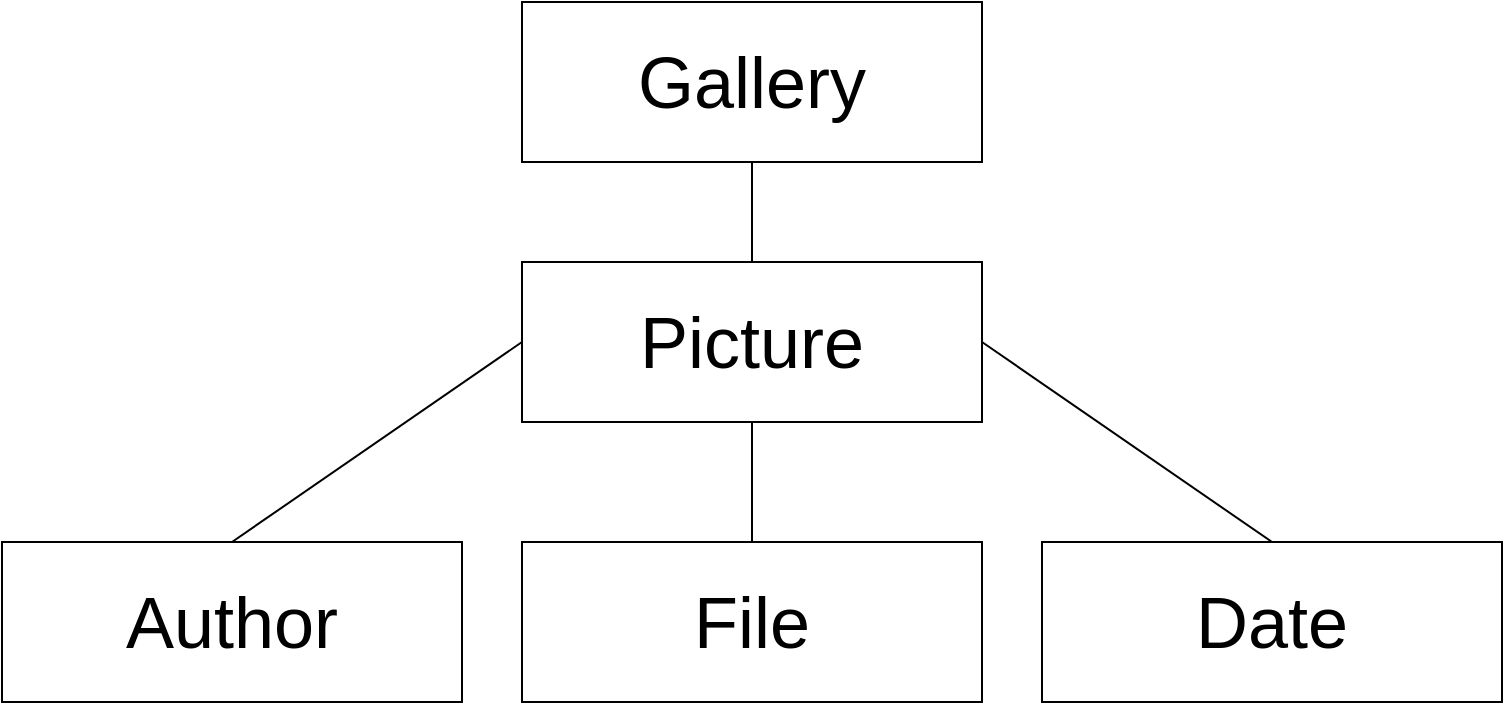 <mxfile version="13.7.8" type="github">
  <diagram id="UX8iulwuuRvUwiNS4Kw_" name="Page-1">
    <mxGraphModel dx="1038" dy="531" grid="1" gridSize="10" guides="1" tooltips="1" connect="1" arrows="1" fold="1" page="1" pageScale="1" pageWidth="827" pageHeight="1169" math="0" shadow="0">
      <root>
        <mxCell id="0" />
        <mxCell id="1" parent="0" />
        <mxCell id="Ig7n2nL-Q2KAE9FQXhW1-1" value="&lt;font style=&quot;font-size: 36px&quot;&gt;Gallery&lt;/font&gt;" style="rounded=0;whiteSpace=wrap;html=1;" vertex="1" parent="1">
          <mxGeometry x="290" y="80" width="230" height="80" as="geometry" />
        </mxCell>
        <mxCell id="Ig7n2nL-Q2KAE9FQXhW1-2" value="&lt;font style=&quot;font-size: 36px&quot;&gt;Picture&lt;/font&gt;&lt;span style=&quot;color: rgba(0 , 0 , 0 , 0) ; font-family: monospace ; font-size: 0px&quot;&gt;%3CmxGraphModel%3E%3Croot%3E%3CmxCell%20id%3D%220%22%2F%3E%3CmxCell%20id%3D%221%22%20parent%3D%220%22%2F%3E%3CmxCell%20id%3D%222%22%20value%3D%22%26lt%3Bfont%20style%3D%26quot%3Bfont-size%3A%2036px%26quot%3B%26gt%3BGallery%26lt%3B%2Ffont%26gt%3B%22%20style%3D%22rounded%3D0%3BwhiteSpace%3Dwrap%3Bhtml%3D1%3B%22%20vertex%3D%221%22%20parent%3D%221%22%3E%3CmxGeometry%20x%3D%22290%22%20y%3D%2280%22%20width%3D%22230%22%20height%3D%2280%22%20as%3D%22geometry%22%2F%3E%3C%2FmxCell%3E%3C%2Froot%3E%3C%2FmxGraphModel%3E&lt;/span&gt;" style="rounded=0;whiteSpace=wrap;html=1;" vertex="1" parent="1">
          <mxGeometry x="290" y="210" width="230" height="80" as="geometry" />
        </mxCell>
        <mxCell id="Ig7n2nL-Q2KAE9FQXhW1-3" value="&lt;font style=&quot;font-size: 36px&quot;&gt;File&lt;/font&gt;" style="rounded=0;whiteSpace=wrap;html=1;" vertex="1" parent="1">
          <mxGeometry x="290" y="350" width="230" height="80" as="geometry" />
        </mxCell>
        <mxCell id="Ig7n2nL-Q2KAE9FQXhW1-4" value="&lt;font style=&quot;font-size: 36px&quot;&gt;Date&lt;/font&gt;" style="rounded=0;whiteSpace=wrap;html=1;" vertex="1" parent="1">
          <mxGeometry x="550" y="350" width="230" height="80" as="geometry" />
        </mxCell>
        <mxCell id="Ig7n2nL-Q2KAE9FQXhW1-5" value="&lt;font style=&quot;font-size: 36px&quot;&gt;Author&lt;/font&gt;" style="rounded=0;whiteSpace=wrap;html=1;" vertex="1" parent="1">
          <mxGeometry x="30" y="350" width="230" height="80" as="geometry" />
        </mxCell>
        <mxCell id="Ig7n2nL-Q2KAE9FQXhW1-6" value="" style="endArrow=none;html=1;entryX=0.5;entryY=1;entryDx=0;entryDy=0;exitX=0.5;exitY=0;exitDx=0;exitDy=0;" edge="1" parent="1" source="Ig7n2nL-Q2KAE9FQXhW1-2" target="Ig7n2nL-Q2KAE9FQXhW1-1">
          <mxGeometry width="50" height="50" relative="1" as="geometry">
            <mxPoint x="370" y="200" as="sourcePoint" />
            <mxPoint x="420" y="150" as="targetPoint" />
          </mxGeometry>
        </mxCell>
        <mxCell id="Ig7n2nL-Q2KAE9FQXhW1-7" value="" style="endArrow=none;html=1;entryX=0.5;entryY=1;entryDx=0;entryDy=0;exitX=0.5;exitY=0;exitDx=0;exitDy=0;" edge="1" parent="1" source="Ig7n2nL-Q2KAE9FQXhW1-3" target="Ig7n2nL-Q2KAE9FQXhW1-2">
          <mxGeometry width="50" height="50" relative="1" as="geometry">
            <mxPoint x="400" y="340" as="sourcePoint" />
            <mxPoint x="450" y="290" as="targetPoint" />
          </mxGeometry>
        </mxCell>
        <mxCell id="Ig7n2nL-Q2KAE9FQXhW1-8" value="" style="endArrow=none;html=1;entryX=0;entryY=0.5;entryDx=0;entryDy=0;exitX=0.5;exitY=0;exitDx=0;exitDy=0;" edge="1" parent="1" source="Ig7n2nL-Q2KAE9FQXhW1-5" target="Ig7n2nL-Q2KAE9FQXhW1-2">
          <mxGeometry width="50" height="50" relative="1" as="geometry">
            <mxPoint x="260" y="290" as="sourcePoint" />
            <mxPoint x="310" y="240" as="targetPoint" />
          </mxGeometry>
        </mxCell>
        <mxCell id="Ig7n2nL-Q2KAE9FQXhW1-9" value="" style="endArrow=none;html=1;entryX=1;entryY=0.5;entryDx=0;entryDy=0;exitX=0.5;exitY=0;exitDx=0;exitDy=0;" edge="1" parent="1" source="Ig7n2nL-Q2KAE9FQXhW1-4" target="Ig7n2nL-Q2KAE9FQXhW1-2">
          <mxGeometry width="50" height="50" relative="1" as="geometry">
            <mxPoint x="620" y="310" as="sourcePoint" />
            <mxPoint x="670" y="260" as="targetPoint" />
          </mxGeometry>
        </mxCell>
      </root>
    </mxGraphModel>
  </diagram>
</mxfile>

